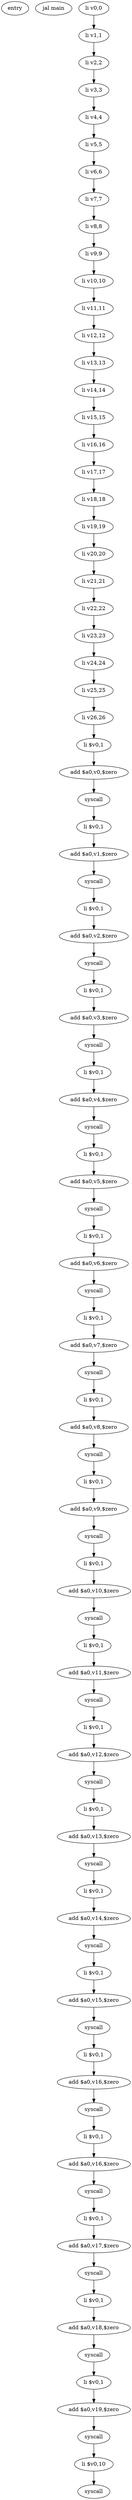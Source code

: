 digraph ast {
Node0[label="entry"];
0[label="jal main"];
1[label="li v0,0"];
  1 -> 2;
2[label="li v1,1"];
  2 -> 3;
3[label="li v2,2"];
  3 -> 4;
4[label="li v3,3"];
  4 -> 5;
5[label="li v4,4"];
  5 -> 6;
6[label="li v5,5"];
  6 -> 7;
7[label="li v6,6"];
  7 -> 8;
8[label="li v7,7"];
  8 -> 9;
9[label="li v8,8"];
  9 -> 10;
10[label="li v9,9"];
  10 -> 11;
11[label="li v10,10"];
  11 -> 12;
12[label="li v11,11"];
  12 -> 13;
13[label="li v12,12"];
  13 -> 14;
14[label="li v13,13"];
  14 -> 15;
15[label="li v14,14"];
  15 -> 16;
16[label="li v15,15"];
  16 -> 17;
17[label="li v16,16"];
  17 -> 18;
18[label="li v17,17"];
  18 -> 19;
19[label="li v18,18"];
  19 -> 20;
20[label="li v19,19"];
  20 -> 21;
21[label="li v20,20"];
  21 -> 22;
22[label="li v21,21"];
  22 -> 23;
23[label="li v22,22"];
  23 -> 24;
24[label="li v23,23"];
  24 -> 25;
25[label="li v24,24"];
  25 -> 26;
26[label="li v25,25"];
  26 -> 27;
27[label="li v26,26"];
  27 -> 28;
28[label="li $v0,1"];
  28 -> 29;
29[label="add $a0,v0,$zero"];
  29 -> 30;
30[label="syscall"];
  30 -> 31;
31[label="li $v0,1"];
  31 -> 32;
32[label="add $a0,v1,$zero"];
  32 -> 33;
33[label="syscall"];
  33 -> 34;
34[label="li $v0,1"];
  34 -> 35;
35[label="add $a0,v2,$zero"];
  35 -> 36;
36[label="syscall"];
  36 -> 37;
37[label="li $v0,1"];
  37 -> 38;
38[label="add $a0,v3,$zero"];
  38 -> 39;
39[label="syscall"];
  39 -> 40;
40[label="li $v0,1"];
  40 -> 41;
41[label="add $a0,v4,$zero"];
  41 -> 42;
42[label="syscall"];
  42 -> 43;
43[label="li $v0,1"];
  43 -> 44;
44[label="add $a0,v5,$zero"];
  44 -> 45;
45[label="syscall"];
  45 -> 46;
46[label="li $v0,1"];
  46 -> 47;
47[label="add $a0,v6,$zero"];
  47 -> 48;
48[label="syscall"];
  48 -> 49;
49[label="li $v0,1"];
  49 -> 50;
50[label="add $a0,v7,$zero"];
  50 -> 51;
51[label="syscall"];
  51 -> 52;
52[label="li $v0,1"];
  52 -> 53;
53[label="add $a0,v8,$zero"];
  53 -> 54;
54[label="syscall"];
  54 -> 55;
55[label="li $v0,1"];
  55 -> 56;
56[label="add $a0,v9,$zero"];
  56 -> 57;
57[label="syscall"];
  57 -> 58;
58[label="li $v0,1"];
  58 -> 59;
59[label="add $a0,v10,$zero"];
  59 -> 60;
60[label="syscall"];
  60 -> 61;
61[label="li $v0,1"];
  61 -> 62;
62[label="add $a0,v11,$zero"];
  62 -> 63;
63[label="syscall"];
  63 -> 64;
64[label="li $v0,1"];
  64 -> 65;
65[label="add $a0,v12,$zero"];
  65 -> 66;
66[label="syscall"];
  66 -> 67;
67[label="li $v0,1"];
  67 -> 68;
68[label="add $a0,v13,$zero"];
  68 -> 69;
69[label="syscall"];
  69 -> 70;
70[label="li $v0,1"];
  70 -> 71;
71[label="add $a0,v14,$zero"];
  71 -> 72;
72[label="syscall"];
  72 -> 73;
73[label="li $v0,1"];
  73 -> 74;
74[label="add $a0,v15,$zero"];
  74 -> 75;
75[label="syscall"];
  75 -> 76;
76[label="li $v0,1"];
  76 -> 77;
77[label="add $a0,v16,$zero"];
  77 -> 78;
78[label="syscall"];
  78 -> 79;
79[label="li $v0,1"];
  79 -> 80;
80[label="add $a0,v16,$zero"];
  80 -> 81;
81[label="syscall"];
  81 -> 82;
82[label="li $v0,1"];
  82 -> 83;
83[label="add $a0,v17,$zero"];
  83 -> 84;
84[label="syscall"];
  84 -> 85;
85[label="li $v0,1"];
  85 -> 86;
86[label="add $a0,v18,$zero"];
  86 -> 87;
87[label="syscall"];
  87 -> 88;
88[label="li $v0,1"];
  88 -> 89;
89[label="add $a0,v19,$zero"];
  89 -> 90;
90[label="syscall"];
  90 -> 91;
91[label="li $v0,10"];
  91 -> 92;
92[label="syscall"];

}
